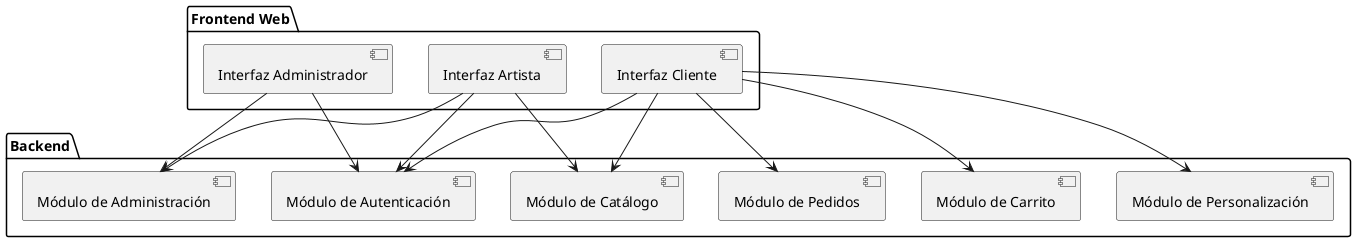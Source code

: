 @startuml DiagramaComponentesTienda

package "Frontend Web" {
  [Interfaz Cliente]
  [Interfaz Artista]
  [Interfaz Administrador]
}

package "Backend" {
  [Módulo de Autenticación]
  [Módulo de Catálogo]
  [Módulo de Personalización]
  [Módulo de Carrito]
  [Módulo de Pedidos]
  [Módulo de Administración]
}

[Interfaz Cliente] --> [Módulo de Autenticación]
[Interfaz Cliente] --> [Módulo de Catálogo]
[Interfaz Cliente] --> [Módulo de Personalización]
[Interfaz Cliente] --> [Módulo de Carrito]
[Interfaz Cliente] --> [Módulo de Pedidos]

[Interfaz Artista] --> [Módulo de Autenticación]
[Interfaz Artista] --> [Módulo de Catálogo]
[Interfaz Artista] --> [Módulo de Administración]

[Interfaz Administrador] --> [Módulo de Administración]
[Interfaz Administrador] --> [Módulo de Autenticación]

@enduml
